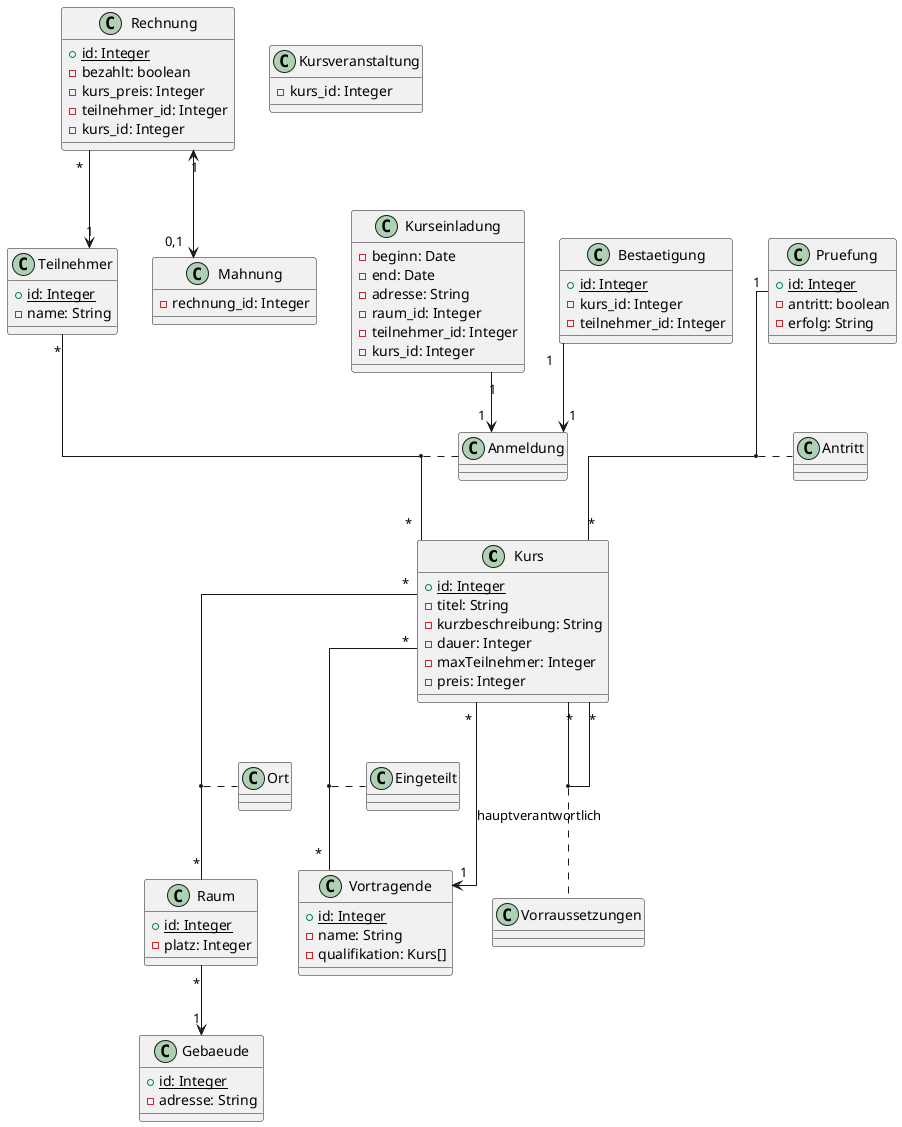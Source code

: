 @startuml
skinparam linetype ortho
'https://plantuml.com/class-diagram

class Kurs{
+{static}id: Integer
-titel: String
-kurzbeschreibung: String
-dauer: Integer
-maxTeilnehmer: Integer
-preis: Integer
}

class Kursveranstaltung{
- kurs_id: Integer
}

class Raum{
+{static}id: Integer
-platz: Integer
}

class Gebaeude{
+{static}id: Integer
-adresse: String
}

class Vortragende{
+{static}id: Integer
-name: String
-qualifikation: Kurs[]
}

class Kurseinladung{
-beginn: Date
-end: Date
-adresse: String
-raum_id: Integer
-teilnehmer_id: Integer
-kurs_id: Integer
}

class Teilnehmer{
+{static}id: Integer
-name: String
}

class Bestaetigung{
+{static}id: Integer
-kurs_id: Integer
-teilnehmer_id: Integer
}

class Rechnung{
+{static}id: Integer
-bezahlt: boolean
-kurs_preis: Integer
-teilnehmer_id: Integer
-kurs_id: Integer
}

class Mahnung{
-rechnung_id: Integer
}

class Pruefung{
+{static}id: Integer
-antritt: boolean
-erfolg: String
}


Kurs "*"--"*" Kurs

(Kurs, Kurs) .. Vorraussetzungen

Raum "*"-->"1" Gebaeude

Kurs "*"--"*" Raum

(Kurs, Raum) .. Ort

Kurs "*"--"*" Vortragende

(Kurs, Vortragende) .. Eingeteilt

Kurseinladung "1"-->"1" Anmeldung

Bestaetigung "1"-->"1" Anmeldung

Rechnung "*"-->"1" Teilnehmer

Teilnehmer "*"--"*" Kurs

(Teilnehmer, Kurs) .. Anmeldung

Rechnung "1"<-->"0,1" Mahnung

Pruefung "1"--"*" Kurs

(Pruefung, Kurs) .. Antritt

Vortragende "1"<--"*" Kurs :"hauptverantwortlich"



@enduml


@startuml
skinparam linetype ortho

class Kurs{
id: Integer
thema: String
}

class Kursveranstaltung{
kurs_id: Integer
datum: date
}

class Teilnehmer{
teilnehmer_id: Integer
}

class Raum{
raum_id: Integer
}

class Vortragende{
}

class Gebaeude{
adresse: String
}

class Buchung{
gezahlt: boolean
}

class Mahnung{
}

class Gebiete{

}

Kurs "1"<--"*" Kursveranstaltung
Kursveranstaltung <-- Teilnehmer :besucht
(Kursveranstaltung, Teilnehmer) .. Buchung
Kursveranstaltung "*"--"*" Teilnehmer
(Kursveranstaltung, Teilnehmer) .. besucht
Kursveranstaltung "*"--"1" Raum :findet statt
Raum "*"--"1" Gebaeude :befindet sich
Buchung -- Mahnung
Vortragende "*"--"*" Kursveranstaltung :trägt vor
Vortragende "1"<--"*" Kursveranstaltung :leitet
Vortragende "*"--"*" Gebiete :qualifiziert
Kurs -- Gebiete

@enduml

